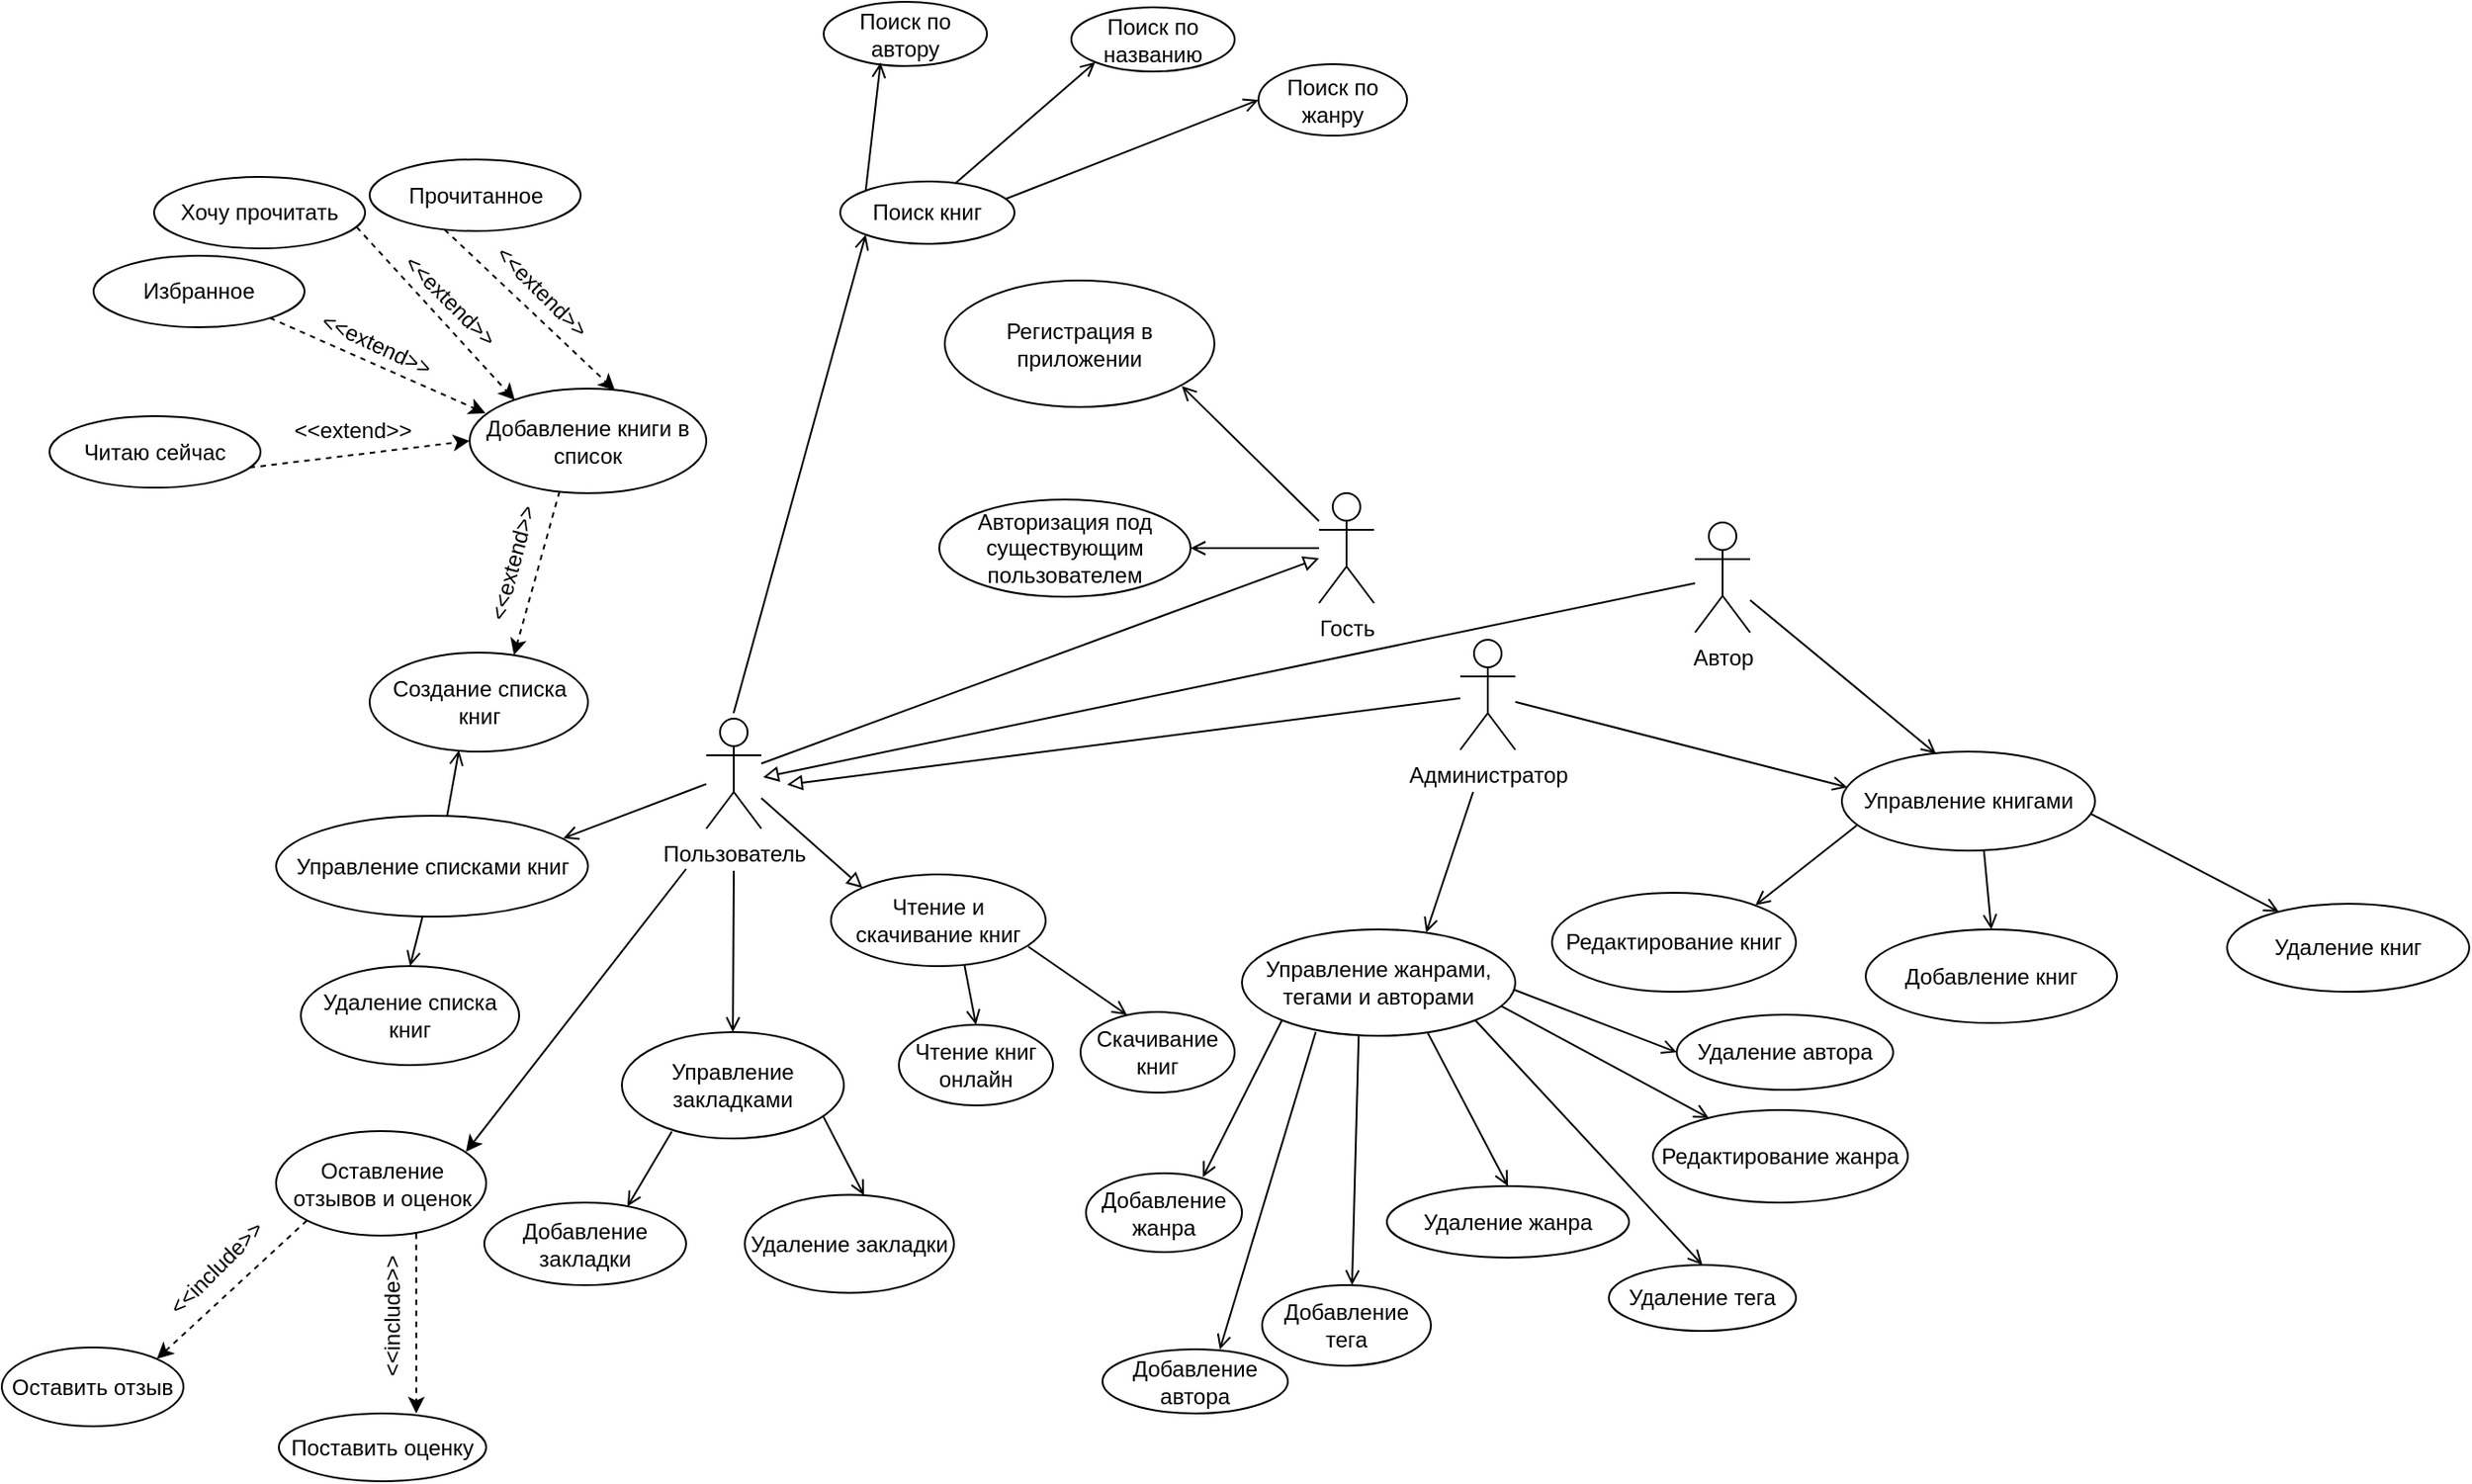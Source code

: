 <mxfile version="24.8.4">
  <diagram name="Страница — 1" id="FpuFNqsItPVQn4xeZ9Ur">
    <mxGraphModel dx="2294" dy="1328" grid="0" gridSize="10" guides="1" tooltips="1" connect="1" arrows="1" fold="1" page="0" pageScale="1" pageWidth="827" pageHeight="1169" math="0" shadow="0">
      <root>
        <mxCell id="0" />
        <mxCell id="1" parent="0" />
        <mxCell id="2eWRijvYDjNiIJWqR0ik-3" style="edgeStyle=orthogonalEdgeStyle;rounded=0;orthogonalLoop=1;jettySize=auto;html=1;entryX=1;entryY=0.5;entryDx=0;entryDy=0;endArrow=open;endFill=0;strokeColor=default;align=center;verticalAlign=middle;fontFamily=Helvetica;fontSize=11;fontColor=default;labelBackgroundColor=default;startArrow=none;startFill=0;" parent="1" source="2eWRijvYDjNiIJWqR0ik-1" target="2eWRijvYDjNiIJWqR0ik-2" edge="1">
          <mxGeometry relative="1" as="geometry" />
        </mxCell>
        <mxCell id="2eWRijvYDjNiIJWqR0ik-1" value="Гость" style="shape=umlActor;verticalLabelPosition=bottom;verticalAlign=top;html=1;outlineConnect=0;" parent="1" vertex="1">
          <mxGeometry x="347" y="372" width="30" height="60" as="geometry" />
        </mxCell>
        <mxCell id="2eWRijvYDjNiIJWqR0ik-2" value="Авторизация под существующим пользователем" style="ellipse;whiteSpace=wrap;html=1;" parent="1" vertex="1">
          <mxGeometry x="140" y="375.5" width="137" height="53" as="geometry" />
        </mxCell>
        <mxCell id="2eWRijvYDjNiIJWqR0ik-4" value="Регистрация в приложении" style="ellipse;whiteSpace=wrap;html=1;" parent="1" vertex="1">
          <mxGeometry x="143" y="256" width="147" height="69" as="geometry" />
        </mxCell>
        <mxCell id="2eWRijvYDjNiIJWqR0ik-6" value="Администратор" style="shape=umlActor;verticalLabelPosition=bottom;verticalAlign=top;html=1;outlineConnect=0;" parent="1" vertex="1">
          <mxGeometry x="424" y="452" width="30" height="60" as="geometry" />
        </mxCell>
        <mxCell id="2eWRijvYDjNiIJWqR0ik-16" value="Пользователь" style="shape=umlActor;verticalLabelPosition=bottom;verticalAlign=top;html=1;outlineConnect=0;" parent="1" vertex="1">
          <mxGeometry x="13" y="495" width="30" height="60" as="geometry" />
        </mxCell>
        <mxCell id="NlARgI9Lwy11cCyt6wGb-3" value="Автор" style="shape=umlActor;verticalLabelPosition=bottom;verticalAlign=top;html=1;outlineConnect=0;" parent="1" vertex="1">
          <mxGeometry x="552" y="388" width="30" height="60" as="geometry" />
        </mxCell>
        <mxCell id="NlARgI9Lwy11cCyt6wGb-4" value="Добавление книг" style="ellipse;whiteSpace=wrap;html=1;" parent="1" vertex="1">
          <mxGeometry x="645" y="610" width="137" height="51" as="geometry" />
        </mxCell>
        <mxCell id="NlARgI9Lwy11cCyt6wGb-6" value="Удаление книг" style="ellipse;whiteSpace=wrap;html=1;" parent="1" vertex="1">
          <mxGeometry x="842" y="596" width="132" height="48" as="geometry" />
        </mxCell>
        <mxCell id="NlARgI9Lwy11cCyt6wGb-8" value="Редактирование книг" style="ellipse;whiteSpace=wrap;html=1;" parent="1" vertex="1">
          <mxGeometry x="474" y="590" width="133" height="54" as="geometry" />
        </mxCell>
        <mxCell id="NlARgI9Lwy11cCyt6wGb-10" value="Управление жанрами, тегами и авторами" style="ellipse;whiteSpace=wrap;html=1;" parent="1" vertex="1">
          <mxGeometry x="305" y="610" width="149" height="58" as="geometry" />
        </mxCell>
        <mxCell id="f_kvPtqis9Xx08yiwRj5-8" value="" style="endArrow=none;html=1;rounded=0;endFill=0;startArrow=block;startFill=0;" parent="1" target="NlARgI9Lwy11cCyt6wGb-3" edge="1">
          <mxGeometry width="50" height="50" relative="1" as="geometry">
            <mxPoint x="44" y="527" as="sourcePoint" />
            <mxPoint x="338" y="288" as="targetPoint" />
          </mxGeometry>
        </mxCell>
        <mxCell id="f_kvPtqis9Xx08yiwRj5-9" value="Управление книгами" style="ellipse;whiteSpace=wrap;html=1;" parent="1" vertex="1">
          <mxGeometry x="632" y="513" width="138" height="54" as="geometry" />
        </mxCell>
        <mxCell id="f_kvPtqis9Xx08yiwRj5-11" value="Управление списками книг" style="ellipse;whiteSpace=wrap;html=1;" parent="1" vertex="1">
          <mxGeometry x="-221.5" y="548" width="170" height="55" as="geometry" />
        </mxCell>
        <mxCell id="f_kvPtqis9Xx08yiwRj5-12" value="Создание списка книг" style="ellipse;whiteSpace=wrap;html=1;" parent="1" vertex="1">
          <mxGeometry x="-170.5" y="459" width="119" height="54" as="geometry" />
        </mxCell>
        <mxCell id="f_kvPtqis9Xx08yiwRj5-13" value="Удаление списка книг" style="ellipse;whiteSpace=wrap;html=1;" parent="1" vertex="1">
          <mxGeometry x="-208" y="630" width="119" height="54" as="geometry" />
        </mxCell>
        <mxCell id="f_kvPtqis9Xx08yiwRj5-17" value="Добавление книги в список" style="ellipse;whiteSpace=wrap;html=1;" parent="1" vertex="1">
          <mxGeometry x="-116" y="315" width="129" height="57" as="geometry" />
        </mxCell>
        <mxCell id="f_kvPtqis9Xx08yiwRj5-18" value="" style="endArrow=classic;html=1;rounded=0;entryX=0.661;entryY=0.025;entryDx=0;entryDy=0;dashed=1;entryPerimeter=0;exitX=0.38;exitY=0.982;exitDx=0;exitDy=0;exitPerimeter=0;" parent="1" source="f_kvPtqis9Xx08yiwRj5-17" target="f_kvPtqis9Xx08yiwRj5-12" edge="1">
          <mxGeometry width="50" height="50" relative="1" as="geometry">
            <mxPoint x="-269" y="494" as="sourcePoint" />
            <mxPoint x="26.5" y="587" as="targetPoint" />
          </mxGeometry>
        </mxCell>
        <mxCell id="f_kvPtqis9Xx08yiwRj5-19" value="&amp;lt;&amp;lt;extend&amp;gt;&amp;gt;" style="text;html=1;align=center;verticalAlign=middle;resizable=0;points=[];autosize=1;strokeColor=none;fillColor=none;rotation=-75;" parent="1" vertex="1">
          <mxGeometry x="-133.5" y="398" width="82" height="26" as="geometry" />
        </mxCell>
        <mxCell id="f_kvPtqis9Xx08yiwRj5-21" value="" style="endArrow=none;html=1;rounded=0;exitX=0.5;exitY=0;exitDx=0;exitDy=0;entryX=0.47;entryY=0.994;entryDx=0;entryDy=0;entryPerimeter=0;endFill=0;startArrow=open;startFill=0;strokeColor=default;align=center;verticalAlign=middle;fontFamily=Helvetica;fontSize=11;fontColor=default;labelBackgroundColor=default;" parent="1" source="f_kvPtqis9Xx08yiwRj5-13" target="f_kvPtqis9Xx08yiwRj5-11" edge="1">
          <mxGeometry width="50" height="50" relative="1" as="geometry">
            <mxPoint x="-103.5" y="614" as="sourcePoint" />
            <mxPoint x="-53.5" y="564" as="targetPoint" />
          </mxGeometry>
        </mxCell>
        <mxCell id="f_kvPtqis9Xx08yiwRj5-22" value="" style="endArrow=none;html=1;rounded=0;entryX=0.548;entryY=0.009;entryDx=0;entryDy=0;entryPerimeter=0;exitX=0.409;exitY=0.986;exitDx=0;exitDy=0;exitPerimeter=0;endFill=0;startArrow=open;startFill=0;" parent="1" source="f_kvPtqis9Xx08yiwRj5-12" target="f_kvPtqis9Xx08yiwRj5-11" edge="1">
          <mxGeometry width="50" height="50" relative="1" as="geometry">
            <mxPoint x="-283.5" y="755" as="sourcePoint" />
            <mxPoint x="-233.5" y="705" as="targetPoint" />
          </mxGeometry>
        </mxCell>
        <mxCell id="f_kvPtqis9Xx08yiwRj5-23" value="" style="endArrow=block;html=1;rounded=0;endFill=0;" parent="1" source="2eWRijvYDjNiIJWqR0ik-6" edge="1">
          <mxGeometry width="50" height="50" relative="1" as="geometry">
            <mxPoint x="458" y="503" as="sourcePoint" />
            <mxPoint x="57" y="531" as="targetPoint" />
          </mxGeometry>
        </mxCell>
        <mxCell id="f_kvPtqis9Xx08yiwRj5-25" value="Добавление жанра" style="ellipse;whiteSpace=wrap;html=1;" parent="1" vertex="1">
          <mxGeometry x="220" y="743" width="85" height="43" as="geometry" />
        </mxCell>
        <mxCell id="f_kvPtqis9Xx08yiwRj5-26" value="Удаление жанра" style="ellipse;whiteSpace=wrap;html=1;" parent="1" vertex="1">
          <mxGeometry x="384" y="750" width="132" height="39" as="geometry" />
        </mxCell>
        <mxCell id="f_kvPtqis9Xx08yiwRj5-27" value="Редактирование жанра" style="ellipse;whiteSpace=wrap;html=1;" parent="1" vertex="1">
          <mxGeometry x="529" y="708.5" width="139" height="50.5" as="geometry" />
        </mxCell>
        <mxCell id="f_kvPtqis9Xx08yiwRj5-28" value="" style="endArrow=open;html=1;rounded=0;entryX=0.022;entryY=0.36;entryDx=0;entryDy=0;entryPerimeter=0;endFill=0;strokeColor=default;align=center;verticalAlign=middle;fontFamily=Helvetica;fontSize=11;fontColor=default;labelBackgroundColor=default;startArrow=none;startFill=0;" parent="1" source="2eWRijvYDjNiIJWqR0ik-6" target="f_kvPtqis9Xx08yiwRj5-9" edge="1">
          <mxGeometry width="50" height="50" relative="1" as="geometry">
            <mxPoint x="508" y="515" as="sourcePoint" />
            <mxPoint x="608" y="473" as="targetPoint" />
          </mxGeometry>
        </mxCell>
        <mxCell id="f_kvPtqis9Xx08yiwRj5-29" value="" style="endArrow=open;html=1;rounded=0;entryX=0.879;entryY=0.835;entryDx=0;entryDy=0;entryPerimeter=0;endFill=0;strokeColor=default;align=center;verticalAlign=middle;fontFamily=Helvetica;fontSize=11;fontColor=default;labelBackgroundColor=default;startArrow=none;startFill=0;" parent="1" source="2eWRijvYDjNiIJWqR0ik-1" target="2eWRijvYDjNiIJWqR0ik-4" edge="1">
          <mxGeometry width="50" height="50" relative="1" as="geometry">
            <mxPoint x="251" y="379" as="sourcePoint" />
            <mxPoint x="301" y="329" as="targetPoint" />
          </mxGeometry>
        </mxCell>
        <mxCell id="f_kvPtqis9Xx08yiwRj5-30" value="" style="endArrow=open;html=1;rounded=0;entryX=0.921;entryY=0.223;entryDx=0;entryDy=0;entryPerimeter=0;endFill=0;strokeColor=default;align=center;verticalAlign=middle;fontFamily=Helvetica;fontSize=11;fontColor=default;labelBackgroundColor=default;startArrow=none;startFill=0;" parent="1" source="2eWRijvYDjNiIJWqR0ik-16" target="f_kvPtqis9Xx08yiwRj5-11" edge="1">
          <mxGeometry width="50" height="50" relative="1" as="geometry">
            <mxPoint x="-201" y="597" as="sourcePoint" />
            <mxPoint x="-151" y="547" as="targetPoint" />
          </mxGeometry>
        </mxCell>
        <mxCell id="f_kvPtqis9Xx08yiwRj5-35" value="Управление закладками" style="ellipse;whiteSpace=wrap;html=1;" parent="1" vertex="1">
          <mxGeometry x="-33" y="666" width="121" height="58" as="geometry" />
        </mxCell>
        <mxCell id="f_kvPtqis9Xx08yiwRj5-36" value="Добавление закладки" style="ellipse;whiteSpace=wrap;html=1;" parent="1" vertex="1">
          <mxGeometry x="-108" y="759" width="110" height="45" as="geometry" />
        </mxCell>
        <mxCell id="f_kvPtqis9Xx08yiwRj5-37" value="Удаление закладки" style="ellipse;whiteSpace=wrap;html=1;" parent="1" vertex="1">
          <mxGeometry x="34" y="754.75" width="114" height="53.5" as="geometry" />
        </mxCell>
        <mxCell id="f_kvPtqis9Xx08yiwRj5-38" value="" style="endArrow=none;html=1;rounded=0;entryX=0.225;entryY=0.935;entryDx=0;entryDy=0;entryPerimeter=0;exitX=0.709;exitY=0.048;exitDx=0;exitDy=0;exitPerimeter=0;endFill=0;startArrow=open;startFill=0;" parent="1" source="f_kvPtqis9Xx08yiwRj5-36" target="f_kvPtqis9Xx08yiwRj5-35" edge="1">
          <mxGeometry width="50" height="50" relative="1" as="geometry">
            <mxPoint x="-35" y="760" as="sourcePoint" />
            <mxPoint x="7" y="718" as="targetPoint" />
          </mxGeometry>
        </mxCell>
        <mxCell id="f_kvPtqis9Xx08yiwRj5-39" value="" style="endArrow=none;html=1;rounded=0;exitX=0.57;exitY=0.005;exitDx=0;exitDy=0;exitPerimeter=0;entryX=0.908;entryY=0.796;entryDx=0;entryDy=0;entryPerimeter=0;endFill=0;startArrow=open;startFill=0;strokeColor=default;align=center;verticalAlign=middle;fontFamily=Helvetica;fontSize=11;fontColor=default;labelBackgroundColor=default;" parent="1" source="f_kvPtqis9Xx08yiwRj5-37" target="f_kvPtqis9Xx08yiwRj5-35" edge="1">
          <mxGeometry width="50" height="50" relative="1" as="geometry">
            <mxPoint x="95" y="747" as="sourcePoint" />
            <mxPoint x="145" y="697" as="targetPoint" />
          </mxGeometry>
        </mxCell>
        <mxCell id="f_kvPtqis9Xx08yiwRj5-42" value="" style="endArrow=classic;html=1;rounded=0;entryX=0.614;entryY=0.017;entryDx=0;entryDy=0;dashed=1;entryPerimeter=0;exitX=0.355;exitY=0.98;exitDx=0;exitDy=0;exitPerimeter=0;" parent="1" source="f_kvPtqis9Xx08yiwRj5-89" target="f_kvPtqis9Xx08yiwRj5-17" edge="1">
          <mxGeometry width="50" height="50" relative="1" as="geometry">
            <mxPoint x="-130" y="233" as="sourcePoint" />
            <mxPoint x="98" y="246" as="targetPoint" />
          </mxGeometry>
        </mxCell>
        <mxCell id="f_kvPtqis9Xx08yiwRj5-43" value="&amp;lt;&amp;lt;extend&amp;gt;&amp;gt;" style="text;html=1;align=center;verticalAlign=middle;resizable=0;points=[];autosize=1;strokeColor=none;fillColor=none;rotation=45;" parent="1" vertex="1">
          <mxGeometry x="-118" y="249" width="82" height="26" as="geometry" />
        </mxCell>
        <mxCell id="f_kvPtqis9Xx08yiwRj5-44" value="" style="endArrow=open;html=1;rounded=0;entryX=0.5;entryY=0;entryDx=0;entryDy=0;endFill=0;" parent="1" target="f_kvPtqis9Xx08yiwRj5-35" edge="1">
          <mxGeometry width="50" height="50" relative="1" as="geometry">
            <mxPoint x="28" y="578" as="sourcePoint" />
            <mxPoint x="137" y="602" as="targetPoint" />
          </mxGeometry>
        </mxCell>
        <mxCell id="f_kvPtqis9Xx08yiwRj5-45" value="" style="endArrow=open;html=1;rounded=0;entryX=0.372;entryY=0.021;entryDx=0;entryDy=0;entryPerimeter=0;endFill=0;strokeColor=default;align=center;verticalAlign=middle;fontFamily=Helvetica;fontSize=11;fontColor=default;labelBackgroundColor=default;startArrow=none;startFill=0;" parent="1" source="NlARgI9Lwy11cCyt6wGb-3" target="f_kvPtqis9Xx08yiwRj5-9" edge="1">
          <mxGeometry width="50" height="50" relative="1" as="geometry">
            <mxPoint x="659" y="520" as="sourcePoint" />
            <mxPoint x="709" y="470" as="targetPoint" />
          </mxGeometry>
        </mxCell>
        <mxCell id="f_kvPtqis9Xx08yiwRj5-46" value="Чтение и скачивание книг" style="ellipse;whiteSpace=wrap;html=1;" parent="1" vertex="1">
          <mxGeometry x="81" y="580" width="117" height="50" as="geometry" />
        </mxCell>
        <mxCell id="f_kvPtqis9Xx08yiwRj5-47" value="" style="endArrow=open;html=1;rounded=0;exitX=0.679;exitY=0.969;exitDx=0;exitDy=0;exitPerimeter=0;entryX=0.5;entryY=0;entryDx=0;entryDy=0;endFill=0;strokeColor=default;align=center;verticalAlign=middle;fontFamily=Helvetica;fontSize=11;fontColor=default;labelBackgroundColor=default;startArrow=none;startFill=0;" parent="1" source="NlARgI9Lwy11cCyt6wGb-10" target="f_kvPtqis9Xx08yiwRj5-26" edge="1">
          <mxGeometry width="50" height="50" relative="1" as="geometry">
            <mxPoint x="169" y="686" as="sourcePoint" />
            <mxPoint x="219" y="636" as="targetPoint" />
          </mxGeometry>
        </mxCell>
        <mxCell id="f_kvPtqis9Xx08yiwRj5-48" value="" style="endArrow=open;html=1;rounded=0;exitX=0.949;exitY=0.72;exitDx=0;exitDy=0;exitPerimeter=0;endFill=0;strokeColor=default;align=center;verticalAlign=middle;fontFamily=Helvetica;fontSize=11;fontColor=default;labelBackgroundColor=default;startArrow=none;startFill=0;" parent="1" source="NlARgI9Lwy11cCyt6wGb-10" target="f_kvPtqis9Xx08yiwRj5-27" edge="1">
          <mxGeometry width="50" height="50" relative="1" as="geometry">
            <mxPoint x="467" y="711" as="sourcePoint" />
            <mxPoint x="499" y="750" as="targetPoint" />
          </mxGeometry>
        </mxCell>
        <mxCell id="f_kvPtqis9Xx08yiwRj5-49" value="" style="endArrow=open;html=1;rounded=0;exitX=0;exitY=1;exitDx=0;exitDy=0;entryX=0.749;entryY=0.049;entryDx=0;entryDy=0;endFill=0;entryPerimeter=0;strokeColor=default;align=center;verticalAlign=middle;fontFamily=Helvetica;fontSize=11;fontColor=default;labelBackgroundColor=default;startArrow=none;startFill=0;" parent="1" source="NlARgI9Lwy11cCyt6wGb-10" target="f_kvPtqis9Xx08yiwRj5-25" edge="1">
          <mxGeometry width="50" height="50" relative="1" as="geometry">
            <mxPoint x="439" y="731" as="sourcePoint" />
            <mxPoint x="471" y="770" as="targetPoint" />
          </mxGeometry>
        </mxCell>
        <mxCell id="f_kvPtqis9Xx08yiwRj5-50" value="" style="endArrow=open;html=1;rounded=0;exitX=0.059;exitY=0.745;exitDx=0;exitDy=0;exitPerimeter=0;entryX=0.834;entryY=0.125;entryDx=0;entryDy=0;entryPerimeter=0;endFill=0;strokeColor=default;align=center;verticalAlign=middle;fontFamily=Helvetica;fontSize=11;fontColor=default;labelBackgroundColor=default;startArrow=none;startFill=0;" parent="1" source="f_kvPtqis9Xx08yiwRj5-9" target="NlARgI9Lwy11cCyt6wGb-8" edge="1">
          <mxGeometry width="50" height="50" relative="1" as="geometry">
            <mxPoint x="613" y="626" as="sourcePoint" />
            <mxPoint x="663" y="576" as="targetPoint" />
          </mxGeometry>
        </mxCell>
        <mxCell id="f_kvPtqis9Xx08yiwRj5-51" value="" style="endArrow=open;html=1;rounded=0;exitX=0.561;exitY=0.993;exitDx=0;exitDy=0;exitPerimeter=0;entryX=0.5;entryY=0;entryDx=0;entryDy=0;endFill=0;strokeColor=default;align=center;verticalAlign=middle;fontFamily=Helvetica;fontSize=11;fontColor=default;labelBackgroundColor=default;startArrow=none;startFill=0;" parent="1" source="f_kvPtqis9Xx08yiwRj5-9" target="NlARgI9Lwy11cCyt6wGb-4" edge="1">
          <mxGeometry width="50" height="50" relative="1" as="geometry">
            <mxPoint x="732" y="579" as="sourcePoint" />
            <mxPoint x="677" y="623" as="targetPoint" />
          </mxGeometry>
        </mxCell>
        <mxCell id="f_kvPtqis9Xx08yiwRj5-52" value="" style="endArrow=open;html=1;rounded=0;exitX=0.982;exitY=0.626;exitDx=0;exitDy=0;exitPerimeter=0;endFill=0;strokeColor=default;align=center;verticalAlign=middle;fontFamily=Helvetica;fontSize=11;fontColor=default;labelBackgroundColor=default;startArrow=none;startFill=0;" parent="1" source="f_kvPtqis9Xx08yiwRj5-9" target="NlARgI9Lwy11cCyt6wGb-6" edge="1">
          <mxGeometry width="50" height="50" relative="1" as="geometry">
            <mxPoint x="660" y="573" as="sourcePoint" />
            <mxPoint x="605" y="617" as="targetPoint" />
          </mxGeometry>
        </mxCell>
        <mxCell id="f_kvPtqis9Xx08yiwRj5-53" value="Чтение книг онлайн" style="ellipse;whiteSpace=wrap;html=1;" parent="1" vertex="1">
          <mxGeometry x="118" y="662" width="84" height="44" as="geometry" />
        </mxCell>
        <mxCell id="f_kvPtqis9Xx08yiwRj5-54" value="" style="endArrow=none;html=1;rounded=0;exitX=0.5;exitY=0;exitDx=0;exitDy=0;endFill=0;startArrow=open;startFill=0;entryX=0.622;entryY=0.992;entryDx=0;entryDy=0;entryPerimeter=0;strokeColor=default;align=center;verticalAlign=middle;fontFamily=Helvetica;fontSize=11;fontColor=default;labelBackgroundColor=default;" parent="1" source="f_kvPtqis9Xx08yiwRj5-53" target="f_kvPtqis9Xx08yiwRj5-46" edge="1">
          <mxGeometry width="50" height="50" relative="1" as="geometry">
            <mxPoint x="202" y="687" as="sourcePoint" />
            <mxPoint x="157" y="633" as="targetPoint" />
          </mxGeometry>
        </mxCell>
        <mxCell id="f_kvPtqis9Xx08yiwRj5-55" value="Скачивание книг" style="ellipse;whiteSpace=wrap;html=1;" parent="1" vertex="1">
          <mxGeometry x="217" y="655" width="84" height="44" as="geometry" />
        </mxCell>
        <mxCell id="f_kvPtqis9Xx08yiwRj5-57" value="" style="endArrow=none;html=1;rounded=0;exitX=0.302;exitY=0.038;exitDx=0;exitDy=0;endFill=0;startArrow=open;startFill=0;entryX=0.919;entryY=0.788;entryDx=0;entryDy=0;entryPerimeter=0;exitPerimeter=0;strokeColor=default;align=center;verticalAlign=middle;fontFamily=Helvetica;fontSize=11;fontColor=default;labelBackgroundColor=default;" parent="1" source="f_kvPtqis9Xx08yiwRj5-55" target="f_kvPtqis9Xx08yiwRj5-46" edge="1">
          <mxGeometry width="50" height="50" relative="1" as="geometry">
            <mxPoint x="236" y="655" as="sourcePoint" />
            <mxPoint x="233" y="626" as="targetPoint" />
          </mxGeometry>
        </mxCell>
        <mxCell id="f_kvPtqis9Xx08yiwRj5-58" value="" style="endArrow=none;html=1;rounded=0;exitX=0;exitY=0;exitDx=0;exitDy=0;endFill=0;startArrow=block;startFill=0;" parent="1" source="f_kvPtqis9Xx08yiwRj5-46" target="2eWRijvYDjNiIJWqR0ik-16" edge="1">
          <mxGeometry width="50" height="50" relative="1" as="geometry">
            <mxPoint x="180" y="682" as="sourcePoint" />
            <mxPoint x="177" y="653" as="targetPoint" />
          </mxGeometry>
        </mxCell>
        <mxCell id="f_kvPtqis9Xx08yiwRj5-59" value="Поиск книг" style="ellipse;whiteSpace=wrap;html=1;" parent="1" vertex="1">
          <mxGeometry x="86" y="202" width="95" height="34" as="geometry" />
        </mxCell>
        <mxCell id="f_kvPtqis9Xx08yiwRj5-60" value="" style="endArrow=open;html=1;rounded=0;entryX=0;entryY=1;entryDx=0;entryDy=0;endFill=0;strokeColor=default;align=center;verticalAlign=middle;fontFamily=Helvetica;fontSize=11;fontColor=default;labelBackgroundColor=default;startArrow=none;startFill=0;" parent="1" target="f_kvPtqis9Xx08yiwRj5-59" edge="1">
          <mxGeometry width="50" height="50" relative="1" as="geometry">
            <mxPoint x="27.896" y="492" as="sourcePoint" />
            <mxPoint x="20" y="411" as="targetPoint" />
          </mxGeometry>
        </mxCell>
        <mxCell id="f_kvPtqis9Xx08yiwRj5-61" value="Поиск по названию" style="ellipse;whiteSpace=wrap;html=1;" parent="1" vertex="1">
          <mxGeometry x="212" y="107" width="89" height="35" as="geometry" />
        </mxCell>
        <mxCell id="f_kvPtqis9Xx08yiwRj5-62" value="Поиск по автору" style="ellipse;whiteSpace=wrap;html=1;" parent="1" vertex="1">
          <mxGeometry x="77" y="104" width="89" height="35" as="geometry" />
        </mxCell>
        <mxCell id="f_kvPtqis9Xx08yiwRj5-63" value="Поиск по жанру" style="ellipse;whiteSpace=wrap;html=1;" parent="1" vertex="1">
          <mxGeometry x="314" y="138" width="81" height="39" as="geometry" />
        </mxCell>
        <mxCell id="f_kvPtqis9Xx08yiwRj5-64" value="" style="endArrow=open;html=1;rounded=0;exitX=0;exitY=0;exitDx=0;exitDy=0;entryX=0.348;entryY=0.948;entryDx=0;entryDy=0;entryPerimeter=0;endFill=0;strokeColor=default;align=center;verticalAlign=middle;fontFamily=Helvetica;fontSize=11;fontColor=default;labelBackgroundColor=default;startArrow=none;startFill=0;" parent="1" source="f_kvPtqis9Xx08yiwRj5-59" target="f_kvPtqis9Xx08yiwRj5-62" edge="1">
          <mxGeometry width="50" height="50" relative="1" as="geometry">
            <mxPoint x="97" y="193" as="sourcePoint" />
            <mxPoint x="147" y="143" as="targetPoint" />
          </mxGeometry>
        </mxCell>
        <mxCell id="f_kvPtqis9Xx08yiwRj5-65" value="" style="endArrow=open;html=1;rounded=0;entryX=0;entryY=1;entryDx=0;entryDy=0;endFill=0;exitX=0.664;exitY=0.022;exitDx=0;exitDy=0;exitPerimeter=0;strokeColor=default;align=center;verticalAlign=middle;fontFamily=Helvetica;fontSize=11;fontColor=default;labelBackgroundColor=default;startArrow=none;startFill=0;" parent="1" source="f_kvPtqis9Xx08yiwRj5-59" target="f_kvPtqis9Xx08yiwRj5-61" edge="1">
          <mxGeometry width="50" height="50" relative="1" as="geometry">
            <mxPoint x="144" y="202" as="sourcePoint" />
            <mxPoint x="171.5" y="120" as="targetPoint" />
          </mxGeometry>
        </mxCell>
        <mxCell id="f_kvPtqis9Xx08yiwRj5-66" value="" style="endArrow=open;html=1;rounded=0;exitX=0.947;exitY=0.283;exitDx=0;exitDy=0;entryX=0;entryY=0.5;entryDx=0;entryDy=0;endFill=0;exitPerimeter=0;strokeColor=default;align=center;verticalAlign=middle;fontFamily=Helvetica;fontSize=11;fontColor=default;labelBackgroundColor=default;startArrow=none;startFill=0;" parent="1" source="f_kvPtqis9Xx08yiwRj5-59" target="f_kvPtqis9Xx08yiwRj5-63" edge="1">
          <mxGeometry width="50" height="50" relative="1" as="geometry">
            <mxPoint x="120" y="227" as="sourcePoint" />
            <mxPoint x="128" y="157" as="targetPoint" />
          </mxGeometry>
        </mxCell>
        <mxCell id="f_kvPtqis9Xx08yiwRj5-68" value="Добавление тега" style="ellipse;whiteSpace=wrap;html=1;" parent="1" vertex="1">
          <mxGeometry x="316" y="804" width="92" height="44" as="geometry" />
        </mxCell>
        <mxCell id="f_kvPtqis9Xx08yiwRj5-69" value="" style="endArrow=open;html=1;rounded=0;exitX=0.427;exitY=1.002;exitDx=0;exitDy=0;exitPerimeter=0;endFill=0;strokeColor=default;align=center;verticalAlign=middle;fontFamily=Helvetica;fontSize=11;fontColor=default;labelBackgroundColor=default;startArrow=none;startFill=0;" parent="1" source="NlARgI9Lwy11cCyt6wGb-10" edge="1">
          <mxGeometry width="50" height="50" relative="1" as="geometry">
            <mxPoint x="364" y="768" as="sourcePoint" />
            <mxPoint x="365" y="804" as="targetPoint" />
          </mxGeometry>
        </mxCell>
        <mxCell id="f_kvPtqis9Xx08yiwRj5-70" value="Оставление отзывов и оценок" style="ellipse;whiteSpace=wrap;html=1;" parent="1" vertex="1">
          <mxGeometry x="-221.5" y="720" width="114.5" height="57" as="geometry" />
        </mxCell>
        <mxCell id="f_kvPtqis9Xx08yiwRj5-71" value="" style="endArrow=classic;html=1;rounded=0;entryX=0.904;entryY=0.198;entryDx=0;entryDy=0;entryPerimeter=0;" parent="1" target="f_kvPtqis9Xx08yiwRj5-70" edge="1">
          <mxGeometry width="50" height="50" relative="1" as="geometry">
            <mxPoint x="2" y="577" as="sourcePoint" />
            <mxPoint x="-15" y="629" as="targetPoint" />
          </mxGeometry>
        </mxCell>
        <mxCell id="f_kvPtqis9Xx08yiwRj5-72" value="Оставить отзыв" style="ellipse;whiteSpace=wrap;html=1;" parent="1" vertex="1">
          <mxGeometry x="-371" y="838" width="99" height="43" as="geometry" />
        </mxCell>
        <mxCell id="f_kvPtqis9Xx08yiwRj5-75" value="" style="endArrow=classic;html=1;rounded=0;entryX=1;entryY=0;entryDx=0;entryDy=0;dashed=1;exitX=0;exitY=1;exitDx=0;exitDy=0;" parent="1" source="f_kvPtqis9Xx08yiwRj5-70" target="f_kvPtqis9Xx08yiwRj5-72" edge="1">
          <mxGeometry width="50" height="50" relative="1" as="geometry">
            <mxPoint x="-314" y="720" as="sourcePoint" />
            <mxPoint x="-339" y="809" as="targetPoint" />
          </mxGeometry>
        </mxCell>
        <mxCell id="f_kvPtqis9Xx08yiwRj5-76" value="&amp;lt;&amp;lt;include&amp;gt;&amp;gt;" style="text;html=1;align=center;verticalAlign=middle;resizable=0;points=[];autosize=1;strokeColor=none;fillColor=none;rotation=-45;" parent="1" vertex="1">
          <mxGeometry x="-296" y="782.25" width="84" height="26" as="geometry" />
        </mxCell>
        <mxCell id="f_kvPtqis9Xx08yiwRj5-77" value="Поставить оценку" style="ellipse;whiteSpace=wrap;html=1;" parent="1" vertex="1">
          <mxGeometry x="-220" y="874" width="113" height="37" as="geometry" />
        </mxCell>
        <mxCell id="f_kvPtqis9Xx08yiwRj5-78" value="" style="endArrow=classic;html=1;rounded=0;entryX=0.663;entryY=0;entryDx=0;entryDy=0;dashed=1;exitX=0.667;exitY=0.981;exitDx=0;exitDy=0;exitPerimeter=0;entryPerimeter=0;" parent="1" source="f_kvPtqis9Xx08yiwRj5-70" target="f_kvPtqis9Xx08yiwRj5-77" edge="1">
          <mxGeometry width="50" height="50" relative="1" as="geometry">
            <mxPoint x="-129" y="788.5" as="sourcePoint" />
            <mxPoint x="-210" y="863.5" as="targetPoint" />
          </mxGeometry>
        </mxCell>
        <mxCell id="f_kvPtqis9Xx08yiwRj5-79" value="&amp;lt;&amp;lt;include&amp;gt;&amp;gt;" style="text;html=1;align=center;verticalAlign=middle;resizable=0;points=[];autosize=1;strokeColor=none;fillColor=none;rotation=-90;" parent="1" vertex="1">
          <mxGeometry x="-200" y="808.25" width="84" height="26" as="geometry" />
        </mxCell>
        <mxCell id="f_kvPtqis9Xx08yiwRj5-80" value="" style="endArrow=block;html=1;rounded=0;endFill=0;" parent="1" source="2eWRijvYDjNiIJWqR0ik-16" target="2eWRijvYDjNiIJWqR0ik-1" edge="1">
          <mxGeometry width="50" height="50" relative="1" as="geometry">
            <mxPoint x="105" y="498" as="sourcePoint" />
            <mxPoint x="155" y="448" as="targetPoint" />
          </mxGeometry>
        </mxCell>
        <mxCell id="f_kvPtqis9Xx08yiwRj5-82" value="Удаление тега" style="ellipse;whiteSpace=wrap;html=1;" parent="1" vertex="1">
          <mxGeometry x="505" y="793" width="102" height="36" as="geometry" />
        </mxCell>
        <mxCell id="f_kvPtqis9Xx08yiwRj5-83" value="" style="endArrow=open;html=1;rounded=0;exitX=1;exitY=1;exitDx=0;exitDy=0;entryX=0.5;entryY=0;entryDx=0;entryDy=0;endFill=0;" parent="1" source="NlARgI9Lwy11cCyt6wGb-10" target="f_kvPtqis9Xx08yiwRj5-82" edge="1">
          <mxGeometry width="50" height="50" relative="1" as="geometry">
            <mxPoint x="661" y="826" as="sourcePoint" />
            <mxPoint x="711" y="776" as="targetPoint" />
          </mxGeometry>
        </mxCell>
        <mxCell id="f_kvPtqis9Xx08yiwRj5-84" value="Добавление автора" style="ellipse;whiteSpace=wrap;html=1;" parent="1" vertex="1">
          <mxGeometry x="229" y="839" width="101" height="35" as="geometry" />
        </mxCell>
        <mxCell id="f_kvPtqis9Xx08yiwRj5-85" value="" style="endArrow=open;html=1;rounded=0;exitX=0.27;exitY=0.963;exitDx=0;exitDy=0;exitPerimeter=0;entryX=0.633;entryY=0.005;entryDx=0;entryDy=0;entryPerimeter=0;endFill=0;" parent="1" source="NlARgI9Lwy11cCyt6wGb-10" target="f_kvPtqis9Xx08yiwRj5-84" edge="1">
          <mxGeometry width="50" height="50" relative="1" as="geometry">
            <mxPoint x="248" y="826" as="sourcePoint" />
            <mxPoint x="298" y="776" as="targetPoint" />
          </mxGeometry>
        </mxCell>
        <mxCell id="f_kvPtqis9Xx08yiwRj5-86" value="Удаление автора" style="ellipse;whiteSpace=wrap;html=1;" parent="1" vertex="1">
          <mxGeometry x="542" y="656.5" width="118" height="41" as="geometry" />
        </mxCell>
        <mxCell id="f_kvPtqis9Xx08yiwRj5-87" value="" style="endArrow=open;html=1;rounded=0;exitX=0.993;exitY=0.565;exitDx=0;exitDy=0;exitPerimeter=0;entryX=0;entryY=0.5;entryDx=0;entryDy=0;endFill=0;" parent="1" source="NlARgI9Lwy11cCyt6wGb-10" target="f_kvPtqis9Xx08yiwRj5-86" edge="1">
          <mxGeometry width="50" height="50" relative="1" as="geometry">
            <mxPoint x="467" y="678" as="sourcePoint" />
            <mxPoint x="517" y="628" as="targetPoint" />
          </mxGeometry>
        </mxCell>
        <mxCell id="f_kvPtqis9Xx08yiwRj5-88" value="" style="endArrow=open;html=1;rounded=0;entryX=0.674;entryY=0.03;entryDx=0;entryDy=0;entryPerimeter=0;endFill=0;" parent="1" target="NlARgI9Lwy11cCyt6wGb-10" edge="1">
          <mxGeometry width="50" height="50" relative="1" as="geometry">
            <mxPoint x="431" y="535" as="sourcePoint" />
            <mxPoint x="417" y="554" as="targetPoint" />
          </mxGeometry>
        </mxCell>
        <mxCell id="f_kvPtqis9Xx08yiwRj5-89" value="Прочитанное" style="ellipse;whiteSpace=wrap;html=1;" parent="1" vertex="1">
          <mxGeometry x="-170.5" y="190" width="115" height="39" as="geometry" />
        </mxCell>
        <mxCell id="f_kvPtqis9Xx08yiwRj5-90" value="Хочу прочитать" style="ellipse;whiteSpace=wrap;html=1;" parent="1" vertex="1">
          <mxGeometry x="-288" y="199.5" width="115" height="39" as="geometry" />
        </mxCell>
        <mxCell id="f_kvPtqis9Xx08yiwRj5-91" value="" style="endArrow=classic;html=1;rounded=0;entryX=0.191;entryY=0.11;entryDx=0;entryDy=0;dashed=1;entryPerimeter=0;exitX=0.96;exitY=0.701;exitDx=0;exitDy=0;exitPerimeter=0;" parent="1" source="f_kvPtqis9Xx08yiwRj5-90" target="f_kvPtqis9Xx08yiwRj5-17" edge="1">
          <mxGeometry width="50" height="50" relative="1" as="geometry">
            <mxPoint x="-180" y="229" as="sourcePoint" />
            <mxPoint x="-87" y="317" as="targetPoint" />
          </mxGeometry>
        </mxCell>
        <mxCell id="f_kvPtqis9Xx08yiwRj5-92" value="&amp;lt;&amp;lt;extend&amp;gt;&amp;gt;" style="text;html=1;align=center;verticalAlign=middle;resizable=0;points=[];autosize=1;strokeColor=none;fillColor=none;rotation=45;" parent="1" vertex="1">
          <mxGeometry x="-168" y="254" width="82" height="26" as="geometry" />
        </mxCell>
        <mxCell id="f_kvPtqis9Xx08yiwRj5-93" value="Избранное" style="ellipse;whiteSpace=wrap;html=1;" parent="1" vertex="1">
          <mxGeometry x="-321" y="242.5" width="115" height="39" as="geometry" />
        </mxCell>
        <mxCell id="f_kvPtqis9Xx08yiwRj5-94" value="" style="endArrow=classic;html=1;rounded=0;entryX=0.067;entryY=0.235;entryDx=0;entryDy=0;dashed=1;entryPerimeter=0;exitX=0.835;exitY=0.869;exitDx=0;exitDy=0;exitPerimeter=0;" parent="1" source="f_kvPtqis9Xx08yiwRj5-93" target="f_kvPtqis9Xx08yiwRj5-17" edge="1">
          <mxGeometry width="50" height="50" relative="1" as="geometry">
            <mxPoint x="-215" y="295" as="sourcePoint" />
            <mxPoint x="-122" y="383" as="targetPoint" />
          </mxGeometry>
        </mxCell>
        <mxCell id="f_kvPtqis9Xx08yiwRj5-95" value="&amp;lt;&amp;lt;extend&amp;gt;&amp;gt;" style="text;html=1;align=center;verticalAlign=middle;resizable=0;points=[];autosize=1;strokeColor=none;fillColor=none;rotation=25;" parent="1" vertex="1">
          <mxGeometry x="-208" y="277.5" width="82" height="26" as="geometry" />
        </mxCell>
        <mxCell id="f_kvPtqis9Xx08yiwRj5-96" value="Читаю сейчас" style="ellipse;whiteSpace=wrap;html=1;" parent="1" vertex="1">
          <mxGeometry x="-345" y="330" width="115" height="39" as="geometry" />
        </mxCell>
        <mxCell id="f_kvPtqis9Xx08yiwRj5-97" value="" style="endArrow=classic;html=1;rounded=0;entryX=0;entryY=0.5;entryDx=0;entryDy=0;dashed=1;exitX=0.948;exitY=0.719;exitDx=0;exitDy=0;exitPerimeter=0;" parent="1" source="f_kvPtqis9Xx08yiwRj5-96" target="f_kvPtqis9Xx08yiwRj5-17" edge="1">
          <mxGeometry width="50" height="50" relative="1" as="geometry">
            <mxPoint x="-210" y="326" as="sourcePoint" />
            <mxPoint x="-114" y="377" as="targetPoint" />
          </mxGeometry>
        </mxCell>
        <mxCell id="f_kvPtqis9Xx08yiwRj5-98" value="&amp;lt;&amp;lt;extend&amp;gt;&amp;gt;" style="text;html=1;align=center;verticalAlign=middle;resizable=0;points=[];autosize=1;strokeColor=none;fillColor=none;rotation=0;" parent="1" vertex="1">
          <mxGeometry x="-221.5" y="325" width="82" height="26" as="geometry" />
        </mxCell>
      </root>
    </mxGraphModel>
  </diagram>
</mxfile>
